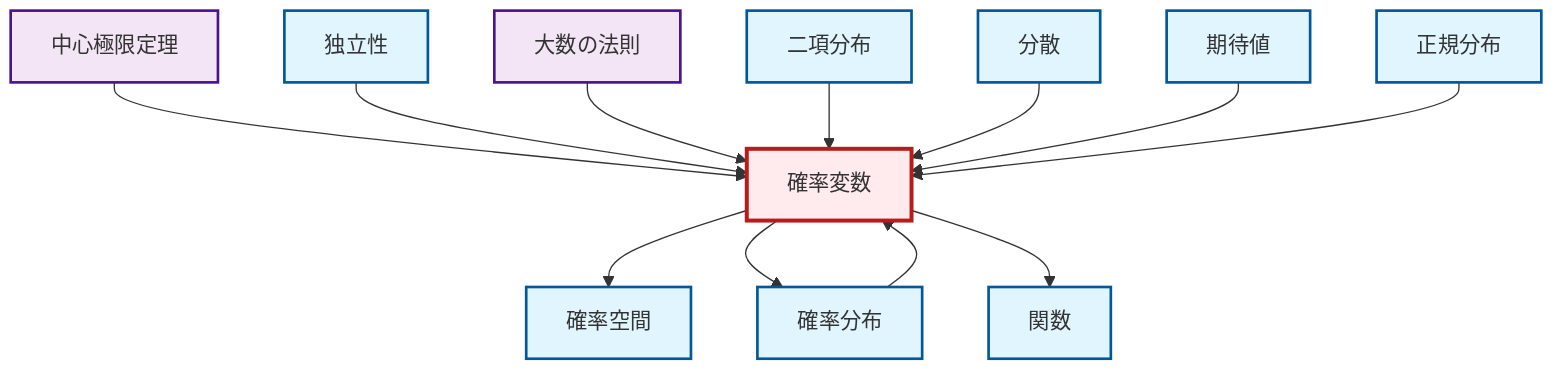 graph TD
    classDef definition fill:#e1f5fe,stroke:#01579b,stroke-width:2px
    classDef theorem fill:#f3e5f5,stroke:#4a148c,stroke-width:2px
    classDef axiom fill:#fff3e0,stroke:#e65100,stroke-width:2px
    classDef example fill:#e8f5e9,stroke:#1b5e20,stroke-width:2px
    classDef current fill:#ffebee,stroke:#b71c1c,stroke-width:3px
    def-expectation["期待値"]:::definition
    def-binomial-distribution["二項分布"]:::definition
    def-probability-distribution["確率分布"]:::definition
    def-variance["分散"]:::definition
    thm-central-limit["中心極限定理"]:::theorem
    def-independence["独立性"]:::definition
    thm-law-of-large-numbers["大数の法則"]:::theorem
    def-normal-distribution["正規分布"]:::definition
    def-random-variable["確率変数"]:::definition
    def-function["関数"]:::definition
    def-probability-space["確率空間"]:::definition
    def-random-variable --> def-probability-space
    thm-central-limit --> def-random-variable
    def-independence --> def-random-variable
    def-random-variable --> def-probability-distribution
    thm-law-of-large-numbers --> def-random-variable
    def-random-variable --> def-function
    def-binomial-distribution --> def-random-variable
    def-variance --> def-random-variable
    def-expectation --> def-random-variable
    def-normal-distribution --> def-random-variable
    def-probability-distribution --> def-random-variable
    class def-random-variable current